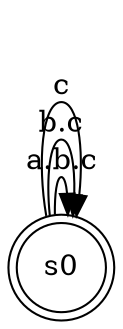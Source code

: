 digraph subclocking { 
  rankdir="LR"
  s0 [ shape="doublecircle" ]
  s0->s0 [
    label= "a.b.c"
  ] ;
  s0->s0 [
    label= "b.c"
  ] ;
  s0->s0 [
    label= "c"
  ] ;
}

